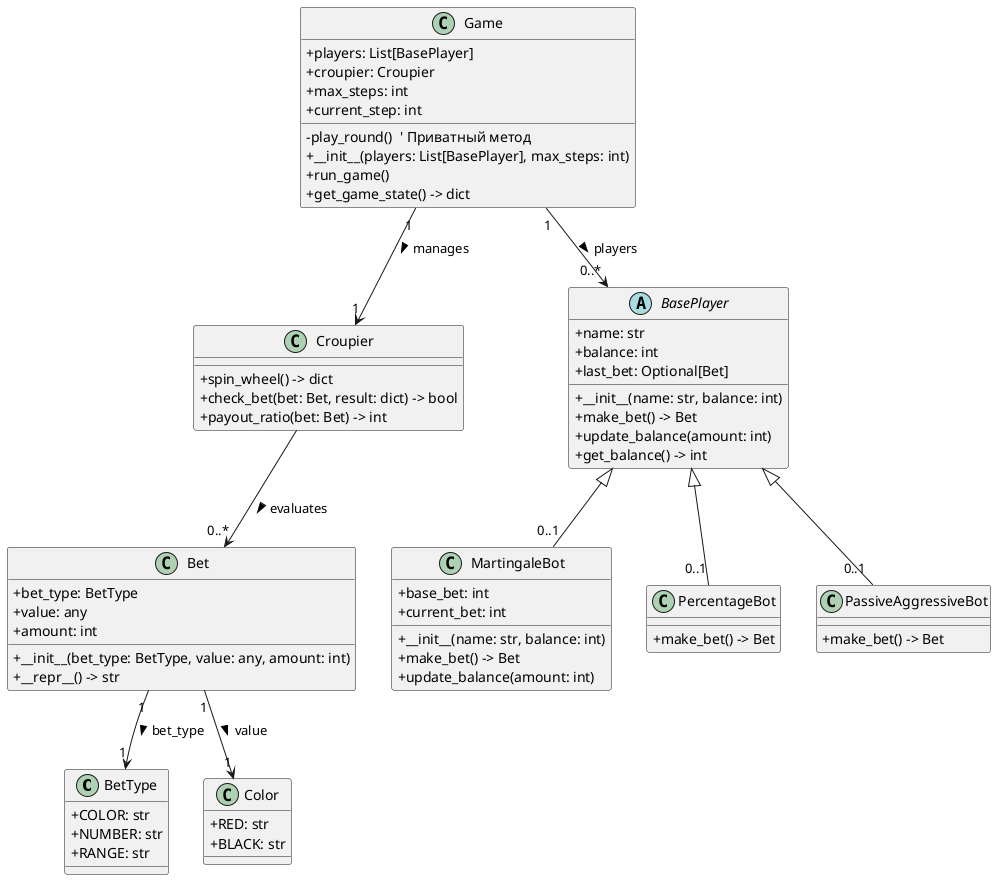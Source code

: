 @startuml
skinparam classAttributeIconSize 0

class BetType {
    +COLOR: str
    +NUMBER: str
    +RANGE: str
}

class Color {
    +RED: str
    +BLACK: str
}

class Bet {
    +bet_type: BetType
    +value: any
    +amount: int
    +__init__(bet_type: BetType, value: any, amount: int)
    +__repr__() -> str
}

class Croupier {
    +spin_wheel() -> dict
    +check_bet(bet: Bet, result: dict) -> bool
    +payout_ratio(bet: Bet) -> int
}

abstract class BasePlayer {
    +name: str
    +balance: int
    +last_bet: Optional[Bet]
    +__init__(name: str, balance: int)
    +make_bet() -> Bet
    +update_balance(amount: int)
    +get_balance() -> int
}

class MartingaleBot {
    +base_bet: int
    +current_bet: int
    +__init__(name: str, balance: int)
    +make_bet() -> Bet
    +update_balance(amount: int)
}

class PercentageBot {
    +make_bet() -> Bet
}

class PassiveAggressiveBot {
    +make_bet() -> Bet
}

class Game {
    +players: List[BasePlayer]
    +croupier: Croupier
    +max_steps: int
    +current_step: int
    -play_round()  ' Приватный метод
    +__init__(players: List[BasePlayer], max_steps: int)
    +run_game()
    +get_game_state() -> dict
}

Game "1" --> "1" Croupier : manages >
Game "1" --> "0..*" BasePlayer : players >
Croupier --> "0..*" Bet : evaluates >
Bet "1" --> "1" BetType : bet_type >
Bet "1" --> "1" Color : value >

BasePlayer <|-- "0..1" MartingaleBot
BasePlayer <|-- "0..1" PercentageBot
BasePlayer <|-- "0..1" PassiveAggressiveBot

@enduml
